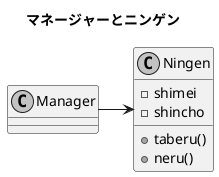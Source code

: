@startuml 3-3.png
skinparam monochrome true
skinparam defaultFontName Ricty

title マネージャーとニンゲン

class Ningen {
    -shimei
    -shincho
    +taberu()
    +neru()
}

Manager -> Ningen

@enduml
